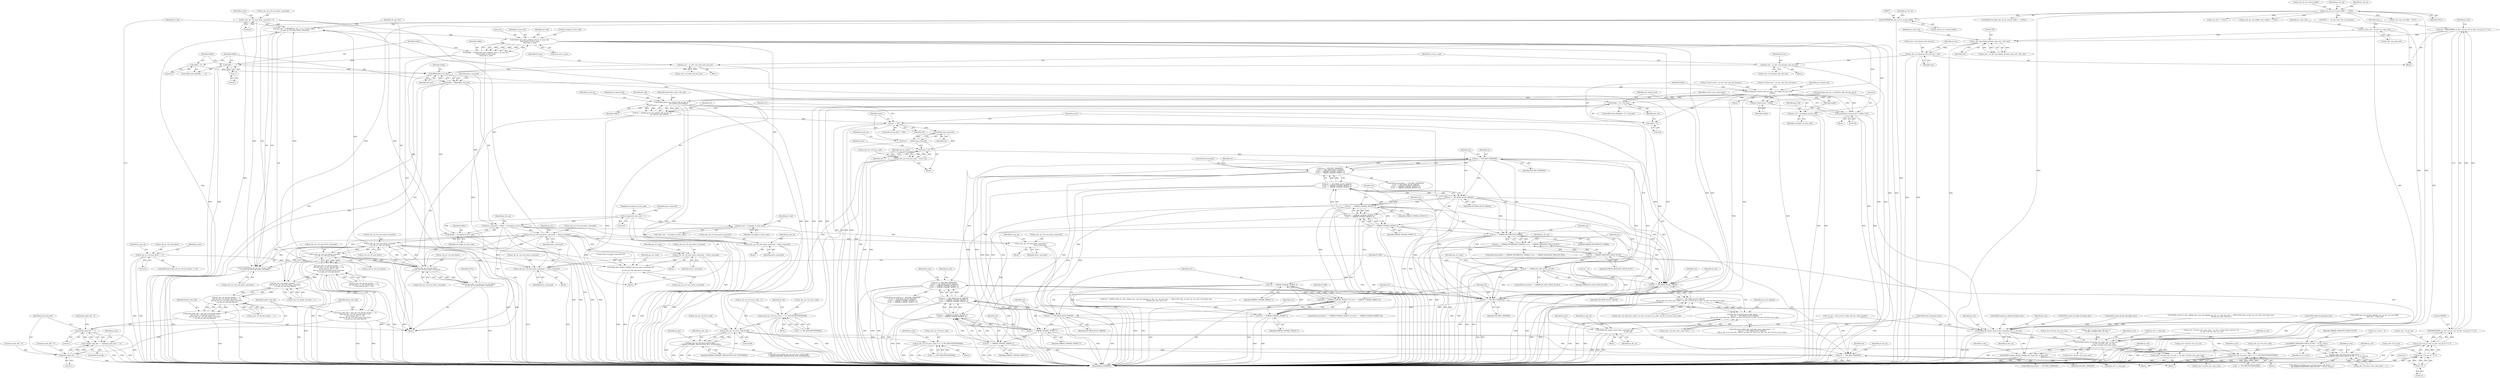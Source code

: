 digraph "0_Android_a78887bcffbc2995cf9ed72e0697acf560875e9e@integer" {
"1000973" [label="(Call,pu1_buf = (UWORD8*)ps_dec_ip->pv_stream_buffer\n + ps_dec_op->u4_num_bytes_consumed)"];
"1000976" [label="(Call,(UWORD8*)ps_dec_ip->pv_stream_buffer)"];
"1000260" [label="(Call,ps_dec_ip->pv_stream_buffer == NULL)"];
"1001416" [label="(Call,ps_dec_op->u4_num_bytes_consumed\n < ps_dec_ip->u4_num_Bytes)"];
"1001108" [label="(Call,ps_dec_op->u4_num_bytes_consumed += bytes_consumed)"];
"1001103" [label="(Call,bytes_consumed = buflen + u4_length_of_start_code)"];
"1001098" [label="(Call,buflen = MIN(buflen, buf_size))"];
"1001100" [label="(Call,MIN(buflen, buf_size))"];
"1001091" [label="(Call,buflen == -1)"];
"1001080" [label="(Call,buflen = ih264d_find_start_code(pu1_buf, 0, u4_max_ofst,\n &u4_length_of_start_code,\n &u4_next_is_aud))"];
"1001082" [label="(Call,ih264d_find_start_code(pu1_buf, 0, u4_max_ofst,\n &u4_length_of_start_code,\n &u4_next_is_aud))"];
"1000973" [label="(Call,pu1_buf = (UWORD8*)ps_dec_ip->pv_stream_buffer\n + ps_dec_op->u4_num_bytes_consumed)"];
"1000306" [label="(Call,ps_dec_op->u4_num_bytes_consumed = 0)"];
"1001441" [label="(Call,ps_dec_op->u4_num_bytes_consumed\n < ps_dec_ip->u4_num_Bytes)"];
"1000986" [label="(Call,ps_dec_ip->u4_num_Bytes\n - ps_dec_op->u4_num_bytes_consumed)"];
"1000281" [label="(Call,ps_dec_ip->u4_num_Bytes <= 0)"];
"1000984" [label="(Call,u4_max_ofst = ps_dec_ip->u4_num_Bytes\n - ps_dec_op->u4_num_bytes_consumed)"];
"1001093" [label="(Call,-1)"];
"1001095" [label="(Call,buflen = 0)"];
"1001060" [label="(Call,buf_size = ps_dec->u4_dynamic_bits_buf_size)"];
"1001045" [label="(Call,ps_dec->u4_dynamic_bits_buf_size = size)"];
"1001031" [label="(Call,ps_dec->pf_aligned_alloc(pv_mem_ctxt, 128, size))"];
"1001009" [label="(Call,*pv_mem_ctxt = ps_dec->pv_mem_ctxt)"];
"1001014" [label="(Call,size = MAX(256000, ps_dec->u2_pic_wd * ps_dec->u2_pic_ht * 3 / 2))"];
"1001016" [label="(Call,MAX(256000, ps_dec->u2_pic_wd * ps_dec->u2_pic_ht * 3 / 2))"];
"1001018" [label="(Call,ps_dec->u2_pic_wd * ps_dec->u2_pic_ht * 3 / 2)"];
"1001022" [label="(Call,ps_dec->u2_pic_ht * 3 / 2)"];
"1001026" [label="(Call,3 / 2)"];
"1001072" [label="(Call,buf_size = ps_dec->u4_static_bits_buf_size)"];
"1000171" [label="(Call,u4_length_of_start_code = 0)"];
"1000975" [label="(Call,(UWORD8*)ps_dec_ip->pv_stream_buffer\n + ps_dec_op->u4_num_bytes_consumed)"];
"1001410" [label="(Call,(ps_dec->i4_header_decoded != 3)\n && (ps_dec_op->u4_num_bytes_consumed\n < ps_dec_ip->u4_num_Bytes))"];
"1001404" [label="(Call,(ps_dec->i4_decode_header == 1)\n && (ps_dec->i4_header_decoded != 3)\n && (ps_dec_op->u4_num_bytes_consumed\n < ps_dec_ip->u4_num_Bytes))"];
"1001402" [label="(Call,header_data_left = ((ps_dec->i4_decode_header == 1)\n && (ps_dec->i4_header_decoded != 3)\n && (ps_dec_op->u4_num_bytes_consumed\n < ps_dec_ip->u4_num_Bytes)))"];
"1001449" [label="(Call,header_data_left == 1)"];
"1001448" [label="(Call,( header_data_left == 1)||(frame_data_left == 1))"];
"1001425" [label="(Call,((ps_dec->i4_decode_header == 0)\n && ((ps_dec->u1_pic_decode_done == 0)\n || (u4_next_is_aud == 1)))\n && (ps_dec_op->u4_num_bytes_consumed\n < ps_dec_ip->u4_num_Bytes))"];
"1001423" [label="(Call,frame_data_left = (((ps_dec->i4_decode_header == 0)\n && ((ps_dec->u1_pic_decode_done == 0)\n || (u4_next_is_aud == 1)))\n && (ps_dec_op->u4_num_bytes_consumed\n < ps_dec_ip->u4_num_Bytes)))"];
"1001452" [label="(Call,frame_data_left == 1)"];
"1001574" [label="(Call,ps_dec_op->u4_num_bytes_consumed -= bytes_consumed)"];
"1002122" [label="(Call,H264_DEC_DEBUG_PRINT(\"The num bytes consumed: %d\n\",\n                         ps_dec_op->u4_num_bytes_consumed))"];
"1001151" [label="(Call,ps_dec_op->u4_num_bytes_consumed -=\n                                        bytes_consumed)"];
"1001338" [label="(Call,ps_dec_op->u4_num_bytes_consumed -= bytes_consumed)"];
"1001361" [label="(Call,ps_dec_op->u4_num_bytes_consumed -= bytes_consumed)"];
"1001105" [label="(Call,buflen + u4_length_of_start_code)"];
"1001200" [label="(Call,memcpy(pu1_bitstrm_buf, pu1_buf + u4_length_of_start_code,\n                   buflen))"];
"1001207" [label="(Call,(buflen + 8) < buf_size)"];
"1001208" [label="(Call,buflen + 8)"];
"1001213" [label="(Call,memset(pu1_bitstrm_buf + buflen, 0, 8))"];
"1001214" [label="(Call,pu1_bitstrm_buf + buflen)"];
"1001286" [label="(Call,ih264d_parse_nal_unit(dec_hdl, ps_dec_op,\n                              pu1_bitstrm_buf, buflen))"];
"1001248" [label="(Call,ih264d_fill_output_struct_from_context(ps_dec,\n                                                           ps_dec_op))"];
"1001284" [label="(Call,ret = ih264d_parse_nal_unit(dec_hdl, ps_dec_op,\n                              pu1_bitstrm_buf, buflen))"];
"1001292" [label="(Call,ret != OK)"];
"1001299" [label="(Call,ih264d_map_error(ret))"];
"1001297" [label="(Call,error =  ih264d_map_error(ret))"];
"1001305" [label="(Call,error | ret)"];
"1001301" [label="(Call,ps_dec_op->u4_error_code = error | ret)"];
"1001234" [label="(Call,ps_dec_op->u4_error_code |= 1 << IVD_INSUFFICIENTDATA)"];
"1001695" [label="(Call,ps_dec_op->u4_error_code & 0xff)"];
"1001694" [label="(Call,(ps_dec_op->u4_error_code & 0xff)\n != ERROR_DYNAMIC_RESOLUTION_NOT_SUPPORTED)"];
"1001727" [label="(Call,ps_dec_op->u4_error_code |= (1 << IVD_INSUFFICIENTDATA))"];
"1001747" [label="(Call,ps_dec_op->u4_error_code |= (1 << IVD_INSUFFICIENTDATA))"];
"1001313" [label="(Call,ret == IVD_RES_CHANGED)"];
"1001312" [label="(Call,(ret == IVD_RES_CHANGED)\n || (ret == IVD_MEM_ALLOC_FAILED)\n || (ret == ERROR_UNAVAIL_PICBUF_T)\n || (ret == ERROR_UNAVAIL_MVBUF_T))"];
"1001542" [label="(Call,(ret == IVD_RES_CHANGED)\n || (ret == IVD_MEM_ALLOC_FAILED)\n || (ret == ERROR_UNAVAIL_PICBUF_T)\n || (ret == ERROR_UNAVAIL_MVBUF_T))"];
"1001317" [label="(Call,ret == IVD_MEM_ALLOC_FAILED)"];
"1001316" [label="(Call,(ret == IVD_MEM_ALLOC_FAILED)\n || (ret == ERROR_UNAVAIL_PICBUF_T)\n || (ret == ERROR_UNAVAIL_MVBUF_T))"];
"1001546" [label="(Call,(ret == IVD_MEM_ALLOC_FAILED)\n || (ret == ERROR_UNAVAIL_PICBUF_T)\n || (ret == ERROR_UNAVAIL_MVBUF_T))"];
"1001321" [label="(Call,ret == ERROR_UNAVAIL_PICBUF_T)"];
"1001320" [label="(Call,(ret == ERROR_UNAVAIL_PICBUF_T)\n || (ret == ERROR_UNAVAIL_MVBUF_T))"];
"1001550" [label="(Call,(ret == ERROR_UNAVAIL_PICBUF_T)\n || (ret == ERROR_UNAVAIL_MVBUF_T))"];
"1001324" [label="(Call,ret == ERROR_UNAVAIL_MVBUF_T)"];
"1001331" [label="(Call,ret == ERROR_INCOMPLETE_FRAME)"];
"1001330" [label="(Call,(ret == ERROR_INCOMPLETE_FRAME) || (ret == ERROR_DANGLING_FIELD_IN_PIC))"];
"1001334" [label="(Call,ret == ERROR_DANGLING_FIELD_IN_PIC)"];
"1001348" [label="(Call,ret == ERROR_IN_LAST_SLICE_OF_PIC)"];
"1001463" [label="(Call,ret != IVD_MEM_ALLOC_FAILED)"];
"1001462" [label="(Call,(ret != IVD_MEM_ALLOC_FAILED)\n && ps_dec->u2_total_mbs_coded < ps_dec->u2_frm_ht_in_mbs * ps_dec->u2_frm_wd_in_mbs)"];
"1001456" [label="(Call,(ps_dec->u4_slice_start_code_found == 1)\n && (ret != IVD_MEM_ALLOC_FAILED)\n && ps_dec->u2_total_mbs_coded < ps_dec->u2_frm_ht_in_mbs * ps_dec->u2_frm_wd_in_mbs)"];
"1001543" [label="(Call,ret == IVD_RES_CHANGED)"];
"1001547" [label="(Call,ret == IVD_MEM_ALLOC_FAILED)"];
"1001551" [label="(Call,ret == ERROR_UNAVAIL_PICBUF_T)"];
"1001554" [label="(Call,ret == ERROR_UNAVAIL_MVBUF_T)"];
"1001570" [label="(Call,ret == IVD_RES_CHANGED)"];
"1001800" [label="(Call,ERROR_DANGLING_FIELD_IN_PIC != i4_err_status)"];
"1001794" [label="(Call,(ps_dec->u4_slice_start_code_found == 1)\n && (ERROR_DANGLING_FIELD_IN_PIC != i4_err_status))"];
"1001535" [label="(Call,ret1 == ERROR_UNAVAIL_MVBUF_T)"];
"1001531" [label="(Call,(ret1 == ERROR_UNAVAIL_PICBUF_T) || (ret1 == ERROR_UNAVAIL_MVBUF_T))"];
"1001532" [label="(Call,ret1 == ERROR_UNAVAIL_PICBUF_T)"];
"1002009" [label="(Call,ih264d_fill_output_struct_from_context(ps_dec, ps_dec_op))"];
"1002040" [label="(Call,ih264d_format_convert(ps_dec, &(ps_dec->s_disp_op),\n                                  ps_dec->u4_fmt_conv_cur_row,\n                                  ps_dec->u4_fmt_conv_num_rows))"];
"1002052" [label="(Call,ps_dec->u4_fmt_conv_cur_row += ps_dec->u4_fmt_conv_num_rows)"];
"1002059" [label="(Call,ih264d_release_display_field(ps_dec, &(ps_dec->s_disp_op)))"];
"1001126" [label="(Call,pu1_buf + u4_length_of_start_code)"];
"1001202" [label="(Call,pu1_buf + u4_length_of_start_code)"];
"1001336" [label="(Identifier,ERROR_DANGLING_FIELD_IN_PIC)"];
"1001445" [label="(Call,ps_dec_ip->u4_num_Bytes)"];
"1002052" [label="(Call,ps_dec->u4_fmt_conv_cur_row += ps_dec->u4_fmt_conv_num_rows)"];
"1001288" [label="(Identifier,ps_dec_op)"];
"1001793" [label="(ControlStructure,if((ps_dec->u4_slice_start_code_found == 1)\n && (ERROR_DANGLING_FIELD_IN_PIC != i4_err_status)))"];
"1001294" [label="(Identifier,OK)"];
"1001329" [label="(ControlStructure,if((ret == ERROR_INCOMPLETE_FRAME) || (ret == ERROR_DANGLING_FIELD_IN_PIC)))"];
"1001454" [label="(Literal,1)"];
"1001544" [label="(Identifier,ret)"];
"1001559" [label="(Identifier,ps_dec)"];
"1002041" [label="(Identifier,ps_dec)"];
"1001360" [label="(Block,)"];
"1001333" [label="(Identifier,ERROR_INCOMPLETE_FRAME)"];
"1001483" [label="(Identifier,num_mb_skipped)"];
"1001094" [label="(Literal,1)"];
"1001026" [label="(Call,3 / 2)"];
"1001214" [label="(Call,pu1_bitstrm_buf + buflen)"];
"1001323" [label="(Identifier,ERROR_UNAVAIL_PICBUF_T)"];
"1001572" [label="(Identifier,IVD_RES_CHANGED)"];
"1001546" [label="(Call,(ret == IVD_MEM_ALLOC_FAILED)\n || (ret == ERROR_UNAVAIL_PICBUF_T)\n || (ret == ERROR_UNAVAIL_MVBUF_T))"];
"1000970" [label="(ControlStructure,do)"];
"1001093" [label="(Call,-1)"];
"1001570" [label="(Call,ret == IVD_RES_CHANGED)"];
"1000196" [label="(Call,header_data_left = 0)"];
"1001512" [label="(Call,ret1 = ih264d_mark_err_slice_skip(ps_dec, num_mb_skipped, ps_dec->u1_nal_unit_type == IDR_SLICE_NAL, ps_dec->ps_cur_slice->u2_frame_num,\n &temp_poc, prev_slice_err))"];
"1001845" [label="(Call,ih264d_deblock_display(ps_dec))"];
"1001084" [label="(Literal,0)"];
"1000261" [label="(Call,ps_dec_ip->pv_stream_buffer)"];
"1001055" [label="(Call,pu1_bitstrm_buf = ps_dec->pu1_bits_buf_dynamic)"];
"1001155" [label="(Identifier,bytes_consumed)"];
"1001199" [label="(Block,)"];
"1001569" [label="(ControlStructure,if(ret == IVD_RES_CHANGED))"];
"1001291" [label="(ControlStructure,if(ret != OK))"];
"1001097" [label="(Literal,0)"];
"1001010" [label="(Identifier,pv_mem_ctxt)"];
"1001017" [label="(Literal,256000)"];
"1001205" [label="(Identifier,buflen)"];
"1001151" [label="(Call,ps_dec_op->u4_num_bytes_consumed -=\n                                        bytes_consumed)"];
"1001801" [label="(Identifier,ERROR_DANGLING_FIELD_IN_PIC)"];
"1001235" [label="(Call,ps_dec_op->u4_error_code)"];
"1001080" [label="(Call,buflen = ih264d_find_start_code(pu1_buf, 0, u4_max_ofst,\n &u4_length_of_start_code,\n &u4_next_is_aud))"];
"1001023" [label="(Call,ps_dec->u2_pic_ht)"];
"1001320" [label="(Call,(ret == ERROR_UNAVAIL_PICBUF_T)\n || (ret == ERROR_UNAVAIL_MVBUF_T))"];
"1001067" [label="(Call,pu1_bitstrm_buf = ps_dec->pu1_bits_buf_static)"];
"1001800" [label="(Call,ERROR_DANGLING_FIELD_IN_PIC != i4_err_status)"];
"1001573" [label="(Block,)"];
"1001464" [label="(Identifier,ret)"];
"1002049" [label="(Call,ps_dec->u4_fmt_conv_num_rows)"];
"1001218" [label="(Literal,8)"];
"1001082" [label="(Call,ih264d_find_start_code(pu1_buf, 0, u4_max_ofst,\n &u4_length_of_start_code,\n &u4_next_is_aud))"];
"1000227" [label="(Call,memset(ps_dec_op, 0, sizeof(ivd_video_decode_op_t)))"];
"1001547" [label="(Call,ret == IVD_MEM_ALLOC_FAILED)"];
"1001534" [label="(Identifier,ERROR_UNAVAIL_PICBUF_T)"];
"1001466" [label="(Call,ps_dec->u2_total_mbs_coded < ps_dec->u2_frm_ht_in_mbs * ps_dec->u2_frm_wd_in_mbs)"];
"1001555" [label="(Identifier,ret)"];
"1001802" [label="(Identifier,i4_err_status)"];
"1000990" [label="(Call,ps_dec_op->u4_num_bytes_consumed)"];
"1000303" [label="(Identifier,ps_dec)"];
"1001316" [label="(Call,(ret == IVD_MEM_ALLOC_FAILED)\n || (ret == ERROR_UNAVAIL_PICBUF_T)\n || (ret == ERROR_UNAVAIL_MVBUF_T))"];
"1001049" [label="(Identifier,size)"];
"1001463" [label="(Call,ret != IVD_MEM_ALLOC_FAILED)"];
"1001361" [label="(Call,ps_dec_op->u4_num_bytes_consumed -= bytes_consumed)"];
"1000971" [label="(Block,)"];
"1001032" [label="(Identifier,pv_mem_ctxt)"];
"1000313" [label="(Identifier,ps_dec)"];
"1001981" [label="(Call,ih264d_get_next_display_field(ps_dec, ps_dec->ps_out_buffer,\n &(ps_dec->s_disp_op)))"];
"1001449" [label="(Call,header_data_left == 1)"];
"1001532" [label="(Call,ret1 == ERROR_UNAVAIL_PICBUF_T)"];
"1001100" [label="(Call,MIN(buflen, buf_size))"];
"1001207" [label="(Call,(buflen + 8) < buf_size)"];
"1002009" [label="(Call,ih264d_fill_output_struct_from_context(ps_dec, ps_dec_op))"];
"1001295" [label="(Block,)"];
"1001795" [label="(Call,ps_dec->u4_slice_start_code_found == 1)"];
"1002059" [label="(Call,ih264d_release_display_field(ps_dec, &(ps_dec->s_disp_op)))"];
"1001404" [label="(Call,(ps_dec->i4_decode_header == 1)\n && (ps_dec->i4_header_decoded != 3)\n && (ps_dec_op->u4_num_bytes_consumed\n < ps_dec_ip->u4_num_Bytes))"];
"1002010" [label="(Identifier,ps_dec)"];
"1000289" [label="(Identifier,ps_dec_op)"];
"1001969" [label="(Block,)"];
"1001293" [label="(Identifier,ret)"];
"1001337" [label="(Block,)"];
"1001060" [label="(Call,buf_size = ps_dec->u4_dynamic_bits_buf_size)"];
"1001238" [label="(Call,1 << IVD_INSUFFICIENTDATA)"];
"1001216" [label="(Identifier,buflen)"];
"1001704" [label="(Identifier,ps_dec_op)"];
"1001028" [label="(Literal,2)"];
"1001126" [label="(Call,pu1_buf + u4_length_of_start_code)"];
"1002046" [label="(Call,ps_dec->u4_fmt_conv_cur_row)"];
"1000268" [label="(Identifier,ps_dec_op)"];
"1001450" [label="(Identifier,header_data_left)"];
"1001335" [label="(Identifier,ret)"];
"1001005" [label="(Block,)"];
"1001321" [label="(Call,ret == ERROR_UNAVAIL_PICBUF_T)"];
"1001103" [label="(Call,bytes_consumed = buflen + u4_length_of_start_code)"];
"1001099" [label="(Identifier,buflen)"];
"1000985" [label="(Identifier,u4_max_ofst)"];
"1000623" [label="(Call,ps_pic_buf == NULL)"];
"1001453" [label="(Identifier,frame_data_left)"];
"1001301" [label="(Call,ps_dec_op->u4_error_code = error | ret)"];
"1001339" [label="(Call,ps_dec_op->u4_num_bytes_consumed)"];
"1001536" [label="(Identifier,ret1)"];
"1001054" [label="(Block,)"];
"1001090" [label="(ControlStructure,if(buflen == -1))"];
"1001289" [label="(Identifier,pu1_bitstrm_buf)"];
"1002031" [label="(Call,ps_dec->s_disp_frame_info.u4_y_ht\n - ps_dec->u4_fmt_conv_cur_row)"];
"1001368" [label="(Identifier,ps_dec_op)"];
"1001302" [label="(Call,ps_dec_op->u4_error_code)"];
"1001208" [label="(Call,buflen + 8)"];
"1000151" [label="(Block,)"];
"1001106" [label="(Identifier,buflen)"];
"1001127" [label="(Identifier,pu1_buf)"];
"1001746" [label="(Block,)"];
"1001545" [label="(Identifier,IVD_RES_CHANGED)"];
"1000987" [label="(Call,ps_dec_ip->u4_num_Bytes)"];
"1001457" [label="(Call,ps_dec->u4_slice_start_code_found == 1)"];
"1001101" [label="(Identifier,buflen)"];
"1001014" [label="(Call,size = MAX(256000, ps_dec->u2_pic_wd * ps_dec->u2_pic_ht * 3 / 2))"];
"1001303" [label="(Identifier,ps_dec_op)"];
"1001248" [label="(Call,ih264d_fill_output_struct_from_context(ps_dec,\n                                                           ps_dec_op))"];
"1001696" [label="(Call,ps_dec_op->u4_error_code)"];
"1000978" [label="(Call,ps_dec_ip->pv_stream_buffer)"];
"1001287" [label="(Identifier,dec_hdl)"];
"1001441" [label="(Call,ps_dec_op->u4_num_bytes_consumed\n < ps_dec_ip->u4_num_Bytes)"];
"1001807" [label="(Identifier,ps_dec)"];
"1001967" [label="(Call,ih264d_signal_bs_deblk_thread(ps_dec))"];
"1000172" [label="(Identifier,u4_length_of_start_code)"];
"1001451" [label="(Literal,1)"];
"1001095" [label="(Call,buflen = 0)"];
"1001342" [label="(Identifier,bytes_consumed)"];
"1001128" [label="(Identifier,u4_length_of_start_code)"];
"1000406" [label="(Call,ps_dec->ps_out_buffer->pu1_bufs[i] == NULL)"];
"1002054" [label="(Identifier,ps_dec)"];
"1000307" [label="(Call,ps_dec_op->u4_num_bytes_consumed)"];
"1001088" [label="(Call,&u4_next_is_aud)"];
"1000282" [label="(Call,ps_dec_ip->u4_num_Bytes)"];
"1000285" [label="(Literal,0)"];
"1002122" [label="(Call,H264_DEC_DEBUG_PRINT(\"The num bytes consumed: %d\n\",\n                         ps_dec_op->u4_num_bytes_consumed))"];
"1001108" [label="(Call,ps_dec_op->u4_num_bytes_consumed += bytes_consumed)"];
"1001531" [label="(Call,(ret1 == ERROR_UNAVAIL_PICBUF_T) || (ret1 == ERROR_UNAVAIL_MVBUF_T))"];
"1002056" [label="(Call,ps_dec->u4_fmt_conv_num_rows)"];
"1001074" [label="(Call,ps_dec->u4_static_bits_buf_size)"];
"1001066" [label="(Block,)"];
"1001542" [label="(Call,(ret == IVD_RES_CHANGED)\n || (ret == IVD_MEM_ALLOC_FAILED)\n || (ret == ERROR_UNAVAIL_PICBUF_T)\n || (ret == ERROR_UNAVAIL_MVBUF_T))"];
"1000173" [label="(Literal,0)"];
"1001022" [label="(Call,ps_dec->u2_pic_ht * 3 / 2)"];
"1001695" [label="(Call,ps_dec_op->u4_error_code & 0xff)"];
"1001018" [label="(Call,ps_dec->u2_pic_wd * ps_dec->u2_pic_ht * 3 / 2)"];
"1002053" [label="(Call,ps_dec->u4_fmt_conv_cur_row)"];
"1001125" [label="(Call,*(pu1_buf + u4_length_of_start_code))"];
"1001275" [label="(Call,frame_data_left = 0)"];
"1001110" [label="(Identifier,ps_dec_op)"];
"1001578" [label="(Identifier,bytes_consumed)"];
"1001551" [label="(Call,ret == ERROR_UNAVAIL_PICBUF_T)"];
"1000996" [label="(Identifier,NULL)"];
"1001284" [label="(Call,ret = ih264d_parse_nal_unit(dec_hdl, ps_dec_op,\n                              pu1_bitstrm_buf, buflen))"];
"1001452" [label="(Call,frame_data_left == 1)"];
"1001571" [label="(Identifier,ret)"];
"1001286" [label="(Call,ih264d_parse_nal_unit(dec_hdl, ps_dec_op,\n                              pu1_bitstrm_buf, buflen))"];
"1001344" [label="(Identifier,api_ret_value)"];
"1001402" [label="(Call,header_data_left = ((ps_dec->i4_decode_header == 1)\n && (ps_dec->i4_header_decoded != 3)\n && (ps_dec_op->u4_num_bytes_consumed\n < ps_dec_ip->u4_num_Bytes)))"];
"1002124" [label="(Call,ps_dec_op->u4_num_bytes_consumed)"];
"1002069" [label="(Identifier,ps_dec)"];
"1001325" [label="(Identifier,ret)"];
"1001034" [label="(Identifier,size)"];
"1001728" [label="(Call,ps_dec_op->u4_error_code)"];
"1001456" [label="(Call,(ps_dec->u4_slice_start_code_found == 1)\n && (ret != IVD_MEM_ALLOC_FAILED)\n && ps_dec->u2_total_mbs_coded < ps_dec->u2_frm_ht_in_mbs * ps_dec->u2_frm_wd_in_mbs)"];
"1001748" [label="(Call,ps_dec_op->u4_error_code)"];
"1001220" [label="(Identifier,u4_first_start_code_found)"];
"1001249" [label="(Identifier,ps_dec)"];
"1001575" [label="(Call,ps_dec_op->u4_num_bytes_consumed)"];
"1001098" [label="(Call,buflen = MIN(buflen, buf_size))"];
"1001150" [label="(Block,)"];
"1001072" [label="(Call,buf_size = ps_dec->u4_static_bits_buf_size)"];
"1001576" [label="(Identifier,ps_dec_op)"];
"1000306" [label="(Call,ps_dec_op->u4_num_bytes_consumed = 0)"];
"1001331" [label="(Call,ret == ERROR_INCOMPLETE_FRAME)"];
"1001747" [label="(Call,ps_dec_op->u4_error_code |= (1 << IVD_INSUFFICIENTDATA))"];
"1001417" [label="(Call,ps_dec_op->u4_num_bytes_consumed)"];
"1000161" [label="(Call,i4_err_status = 0)"];
"1001549" [label="(Identifier,IVD_MEM_ALLOC_FAILED)"];
"1001751" [label="(Call,1 << IVD_INSUFFICIENTDATA)"];
"1001322" [label="(Identifier,ret)"];
"1001213" [label="(Call,memset(pu1_bitstrm_buf + buflen, 0, 8))"];
"1001694" [label="(Call,(ps_dec_op->u4_error_code & 0xff)\n != ERROR_DYNAMIC_RESOLUTION_NOT_SUPPORTED)"];
"1001158" [label="(Identifier,ps_dec_op)"];
"1001085" [label="(Identifier,u4_max_ofst)"];
"1001027" [label="(Literal,3)"];
"1001313" [label="(Call,ret == IVD_RES_CHANGED)"];
"1001211" [label="(Identifier,buf_size)"];
"1001731" [label="(Call,1 << IVD_INSUFFICIENTDATA)"];
"1001204" [label="(Identifier,u4_length_of_start_code)"];
"1000982" [label="(Identifier,ps_dec_op)"];
"1001420" [label="(Call,ps_dec_ip->u4_num_Bytes)"];
"1001109" [label="(Call,ps_dec_op->u4_num_bytes_consumed)"];
"1002015" [label="(Identifier,ps_dec)"];
"1001756" [label="(Identifier,ps_dec)"];
"1001459" [label="(Identifier,ps_dec)"];
"1001548" [label="(Identifier,ret)"];
"1001537" [label="(Identifier,ERROR_UNAVAIL_MVBUF_T)"];
"1001081" [label="(Identifier,buflen)"];
"1001328" [label="(ControlStructure,break;)"];
"1001324" [label="(Call,ret == ERROR_UNAVAIL_MVBUF_T)"];
"1001298" [label="(Identifier,error)"];
"1001541" [label="(ControlStructure,if((ret == IVD_RES_CHANGED)\n || (ret == IVD_MEM_ALLOC_FAILED)\n || (ret == ERROR_UNAVAIL_PICBUF_T)\n || (ret == ERROR_UNAVAIL_MVBUF_T)))"];
"1001297" [label="(Call,error =  ih264d_map_error(ret))"];
"1001738" [label="(Identifier,ps_dec)"];
"1001029" [label="(Call,pv_buf = ps_dec->pf_aligned_alloc(pv_mem_ctxt, 128, size))"];
"1000280" [label="(ControlStructure,if(ps_dec_ip->u4_num_Bytes <= 0))"];
"1001726" [label="(Block,)"];
"1001317" [label="(Call,ret == IVD_MEM_ALLOC_FAILED)"];
"1001362" [label="(Call,ps_dec_op->u4_num_bytes_consumed)"];
"1001073" [label="(Identifier,buf_size)"];
"1001091" [label="(Call,buflen == -1)"];
"1001462" [label="(Call,(ret != IVD_MEM_ALLOC_FAILED)\n && ps_dec->u2_total_mbs_coded < ps_dec->u2_frm_ht_in_mbs * ps_dec->u2_frm_wd_in_mbs)"];
"1001015" [label="(Identifier,size)"];
"1001201" [label="(Identifier,pu1_bitstrm_buf)"];
"1001292" [label="(Call,ret != OK)"];
"1001326" [label="(Identifier,ERROR_UNAVAIL_MVBUF_T)"];
"1001083" [label="(Identifier,pu1_buf)"];
"1000148" [label="(MethodParameterIn,iv_obj_t *dec_hdl)"];
"1001690" [label="(Call,ih264d_signal_bs_deblk_thread(ps_dec))"];
"1001031" [label="(Call,ps_dec->pf_aligned_alloc(pv_mem_ctxt, 128, size))"];
"1001405" [label="(Call,ps_dec->i4_decode_header == 1)"];
"1001424" [label="(Identifier,frame_data_left)"];
"1001307" [label="(Identifier,ret)"];
"1001152" [label="(Call,ps_dec_op->u4_num_bytes_consumed)"];
"1000973" [label="(Call,pu1_buf = (UWORD8*)ps_dec_ip->pv_stream_buffer\n + ps_dec_op->u4_num_bytes_consumed)"];
"1001210" [label="(Literal,8)"];
"1000476" [label="(Call,ps_dec_op->u4_error_code = 0)"];
"1001426" [label="(Call,(ps_dec->i4_decode_header == 0)\n && ((ps_dec->u1_pic_decode_done == 0)\n || (u4_next_is_aud == 1)))"];
"1001119" [label="(Identifier,ps_dec)"];
"1001102" [label="(Identifier,buf_size)"];
"1002123" [label="(Literal,\"The num bytes consumed: %d\n\")"];
"1001543" [label="(Call,ret == IVD_RES_CHANGED)"];
"1001533" [label="(Identifier,ret1)"];
"1001104" [label="(Identifier,bytes_consumed)"];
"1002026" [label="(Block,)"];
"1002129" [label="(MethodReturn,WORD32)"];
"1001305" [label="(Call,error | ret)"];
"1001096" [label="(Identifier,buflen)"];
"1001086" [label="(Call,&u4_length_of_start_code)"];
"1001019" [label="(Call,ps_dec->u2_pic_wd)"];
"1000176" [label="(Identifier,bytes_consumed)"];
"1001250" [label="(Identifier,ps_dec_op)"];
"1001309" [label="(Identifier,api_ret_value)"];
"1002128" [label="(Identifier,api_ret_value)"];
"1002040" [label="(Call,ih264d_format_convert(ps_dec, &(ps_dec->s_disp_op),\n                                  ps_dec->u4_fmt_conv_cur_row,\n                                  ps_dec->u4_fmt_conv_num_rows))"];
"1000974" [label="(Identifier,pu1_buf)"];
"1000153" [label="(Call,* ps_dec = (dec_struct_t *)(dec_hdl->pv_codec_handle))"];
"1001319" [label="(Identifier,IVD_MEM_ALLOC_FAILED)"];
"1000975" [label="(Call,(UWORD8*)ps_dec_ip->pv_stream_buffer\n + ps_dec_op->u4_num_bytes_consumed)"];
"1001306" [label="(Identifier,error)"];
"1001244" [label="(Identifier,ps_dec)"];
"1001550" [label="(Call,(ret == ERROR_UNAVAIL_PICBUF_T)\n || (ret == ERROR_UNAVAIL_MVBUF_T))"];
"1001416" [label="(Call,ps_dec_op->u4_num_bytes_consumed\n < ps_dec_ip->u4_num_Bytes)"];
"1001315" [label="(Identifier,IVD_RES_CHANGED)"];
"1001699" [label="(Literal,0xff)"];
"1001556" [label="(Identifier,ERROR_UNAVAIL_MVBUF_T)"];
"1001203" [label="(Identifier,pu1_buf)"];
"1001554" [label="(Call,ret == ERROR_UNAVAIL_MVBUF_T)"];
"1001228" [label="(Block,)"];
"1001299" [label="(Call,ih264d_map_error(ret))"];
"1001052" [label="(Identifier,ps_dec)"];
"1002060" [label="(Identifier,ps_dec)"];
"1001723" [label="(Identifier,ps_dec)"];
"1001348" [label="(Call,ret == ERROR_IN_LAST_SLICE_OF_PIC)"];
"1000984" [label="(Call,u4_max_ofst = ps_dec_ip->u4_num_Bytes\n - ps_dec_op->u4_num_bytes_consumed)"];
"1001200" [label="(Call,memcpy(pu1_bitstrm_buf, pu1_buf + u4_length_of_start_code,\n                   buflen))"];
"1001425" [label="(Call,((ps_dec->i4_decode_header == 0)\n && ((ps_dec->u1_pic_decode_done == 0)\n || (u4_next_is_aud == 1)))\n && (ps_dec_op->u4_num_bytes_consumed\n < ps_dec_ip->u4_num_Bytes))"];
"1000981" [label="(Call,ps_dec_op->u4_num_bytes_consumed)"];
"1001045" [label="(Call,ps_dec->u4_dynamic_bits_buf_size = size)"];
"1001234" [label="(Call,ps_dec_op->u4_error_code |= 1 << IVD_INSUFFICIENTDATA)"];
"1001334" [label="(Call,ret == ERROR_DANGLING_FIELD_IN_PIC)"];
"1001553" [label="(Identifier,ERROR_UNAVAIL_PICBUF_T)"];
"1001332" [label="(Identifier,ret)"];
"1001535" [label="(Call,ret1 == ERROR_UNAVAIL_MVBUF_T)"];
"1000281" [label="(Call,ps_dec_ip->u4_num_Bytes <= 0)"];
"1001030" [label="(Identifier,pv_buf)"];
"1001247" [label="(Block,)"];
"1001349" [label="(Identifier,ret)"];
"1001300" [label="(Identifier,ret)"];
"1001442" [label="(Call,ps_dec_op->u4_num_bytes_consumed)"];
"1001465" [label="(Identifier,IVD_MEM_ALLOC_FAILED)"];
"1001794" [label="(Call,(ps_dec->u4_slice_start_code_found == 1)\n && (ERROR_DANGLING_FIELD_IN_PIC != i4_err_status))"];
"1001290" [label="(Identifier,buflen)"];
"1001311" [label="(ControlStructure,if((ret == IVD_RES_CHANGED)\n || (ret == IVD_MEM_ALLOC_FAILED)\n || (ret == ERROR_UNAVAIL_PICBUF_T)\n || (ret == ERROR_UNAVAIL_MVBUF_T)))"];
"1001411" [label="(Call,ps_dec->i4_header_decoded != 3)"];
"1001206" [label="(ControlStructure,if((buflen + 8) < buf_size))"];
"1001078" [label="(Identifier,u4_next_is_aud)"];
"1001285" [label="(Identifier,ret)"];
"1001693" [label="(ControlStructure,if((ps_dec_op->u4_error_code & 0xff)\n != ERROR_DYNAMIC_RESOLUTION_NOT_SUPPORTED))"];
"1001105" [label="(Call,buflen + u4_length_of_start_code)"];
"1002042" [label="(Call,&(ps_dec->s_disp_op))"];
"1001423" [label="(Call,frame_data_left = (((ps_dec->i4_decode_header == 0)\n && ((ps_dec->u1_pic_decode_done == 0)\n || (u4_next_is_aud == 1)))\n && (ps_dec_op->u4_num_bytes_consumed\n < ps_dec_ip->u4_num_Bytes)))"];
"1001700" [label="(Identifier,ERROR_DYNAMIC_RESOLUTION_NOT_SUPPORTED)"];
"1001365" [label="(Identifier,bytes_consumed)"];
"1001727" [label="(Call,ps_dec_op->u4_error_code |= (1 << IVD_INSUFFICIENTDATA))"];
"1001583" [label="(Identifier,ps_dec)"];
"1000976" [label="(Call,(UWORD8*)ps_dec_ip->pv_stream_buffer)"];
"1001061" [label="(Identifier,buf_size)"];
"1001215" [label="(Identifier,pu1_bitstrm_buf)"];
"1001448" [label="(Call,( header_data_left == 1)||(frame_data_left == 1))"];
"1001062" [label="(Call,ps_dec->u4_dynamic_bits_buf_size)"];
"1001347" [label="(ControlStructure,if(ret == ERROR_IN_LAST_SLICE_OF_PIC))"];
"1001217" [label="(Literal,0)"];
"1000283" [label="(Identifier,ps_dec_ip)"];
"1001253" [label="(Identifier,ps_dec_op)"];
"1001963" [label="(Identifier,ps_dec)"];
"1002011" [label="(Identifier,ps_dec_op)"];
"1001209" [label="(Identifier,buflen)"];
"1000995" [label="(Call,NULL == ps_dec->pu1_bits_buf_dynamic)"];
"1001112" [label="(Identifier,bytes_consumed)"];
"1001681" [label="(Call,ih264d_signal_decode_thread(ps_dec))"];
"1001358" [label="(Identifier,ps_dec)"];
"1001009" [label="(Call,*pv_mem_ctxt = ps_dec->pv_mem_ctxt)"];
"1001540" [label="(Identifier,IV_FAIL)"];
"1001340" [label="(Identifier,ps_dec_op)"];
"1001580" [label="(Identifier,IV_FAIL)"];
"1000260" [label="(Call,ps_dec_ip->pv_stream_buffer == NULL)"];
"1000986" [label="(Call,ps_dec_ip->u4_num_Bytes\n - ps_dec_op->u4_num_bytes_consumed)"];
"1001092" [label="(Identifier,buflen)"];
"1001314" [label="(Identifier,ret)"];
"1001403" [label="(Identifier,header_data_left)"];
"1001574" [label="(Call,ps_dec_op->u4_num_bytes_consumed -= bytes_consumed)"];
"1001107" [label="(Identifier,u4_length_of_start_code)"];
"1001552" [label="(Identifier,ret)"];
"1001202" [label="(Call,pu1_buf + u4_length_of_start_code)"];
"1001312" [label="(Call,(ret == IVD_RES_CHANGED)\n || (ret == IVD_MEM_ALLOC_FAILED)\n || (ret == ERROR_UNAVAIL_PICBUF_T)\n || (ret == ERROR_UNAVAIL_MVBUF_T))"];
"1001514" [label="(Call,ih264d_mark_err_slice_skip(ps_dec, num_mb_skipped, ps_dec->u1_nal_unit_type == IDR_SLICE_NAL, ps_dec->ps_cur_slice->u2_frame_num,\n &temp_poc, prev_slice_err))"];
"1002027" [label="(Call,ps_dec->u4_fmt_conv_num_rows = ps_dec->s_disp_frame_info.u4_y_ht\n - ps_dec->u4_fmt_conv_cur_row)"];
"1001033" [label="(Literal,128)"];
"1000896" [label="(Call,ih264d_init_decoder(ps_dec))"];
"1001212" [label="(Block,)"];
"1001353" [label="(Identifier,api_ret_value)"];
"1001318" [label="(Identifier,ret)"];
"1001330" [label="(Call,(ret == ERROR_INCOMPLETE_FRAME) || (ret == ERROR_DANGLING_FIELD_IN_PIC))"];
"1002061" [label="(Call,&(ps_dec->s_disp_op))"];
"1001410" [label="(Call,(ps_dec->i4_header_decoded != 3)\n && (ps_dec_op->u4_num_bytes_consumed\n < ps_dec_ip->u4_num_Bytes))"];
"1001455" [label="(ControlStructure,if((ps_dec->u4_slice_start_code_found == 1)\n && (ret != IVD_MEM_ALLOC_FAILED)\n && ps_dec->u2_total_mbs_coded < ps_dec->u2_frm_ht_in_mbs * ps_dec->u2_frm_wd_in_mbs))"];
"1000311" [label="(Call,ps_dec->ps_out_buffer = NULL)"];
"1000171" [label="(Call,u4_length_of_start_code = 0)"];
"1001046" [label="(Call,ps_dec->u4_dynamic_bits_buf_size)"];
"1000310" [label="(Literal,0)"];
"1000200" [label="(Call,frame_data_left = 0)"];
"1001350" [label="(Identifier,ERROR_IN_LAST_SLICE_OF_PIC)"];
"1001016" [label="(Call,MAX(256000, ps_dec->u2_pic_wd * ps_dec->u2_pic_ht * 3 / 2))"];
"1001338" [label="(Call,ps_dec_op->u4_num_bytes_consumed -= bytes_consumed)"];
"1000264" [label="(Identifier,NULL)"];
"1001468" [label="(Identifier,ps_dec)"];
"1001530" [label="(ControlStructure,if((ret1 == ERROR_UNAVAIL_PICBUF_T) || (ret1 == ERROR_UNAVAIL_MVBUF_T)))"];
"1000259" [label="(ControlStructure,if(ps_dec_ip->pv_stream_buffer == NULL))"];
"1001011" [label="(Call,ps_dec->pv_mem_ctxt)"];
"1000188" [label="(Call,ret = 0)"];
"1000973" -> "1000971"  [label="AST: "];
"1000973" -> "1000975"  [label="CFG: "];
"1000974" -> "1000973"  [label="AST: "];
"1000975" -> "1000973"  [label="AST: "];
"1000985" -> "1000973"  [label="CFG: "];
"1000973" -> "1002129"  [label="DDG: "];
"1000976" -> "1000973"  [label="DDG: "];
"1001416" -> "1000973"  [label="DDG: "];
"1001108" -> "1000973"  [label="DDG: "];
"1000306" -> "1000973"  [label="DDG: "];
"1001441" -> "1000973"  [label="DDG: "];
"1000973" -> "1001082"  [label="DDG: "];
"1000976" -> "1000975"  [label="AST: "];
"1000976" -> "1000978"  [label="CFG: "];
"1000977" -> "1000976"  [label="AST: "];
"1000978" -> "1000976"  [label="AST: "];
"1000982" -> "1000976"  [label="CFG: "];
"1000976" -> "1002129"  [label="DDG: "];
"1000976" -> "1000975"  [label="DDG: "];
"1000260" -> "1000976"  [label="DDG: "];
"1000260" -> "1000259"  [label="AST: "];
"1000260" -> "1000264"  [label="CFG: "];
"1000261" -> "1000260"  [label="AST: "];
"1000264" -> "1000260"  [label="AST: "];
"1000268" -> "1000260"  [label="CFG: "];
"1000283" -> "1000260"  [label="CFG: "];
"1000260" -> "1002129"  [label="DDG: "];
"1000260" -> "1002129"  [label="DDG: "];
"1000260" -> "1002129"  [label="DDG: "];
"1000260" -> "1000311"  [label="DDG: "];
"1000260" -> "1000406"  [label="DDG: "];
"1000260" -> "1000623"  [label="DDG: "];
"1000260" -> "1000995"  [label="DDG: "];
"1001416" -> "1001410"  [label="AST: "];
"1001416" -> "1001420"  [label="CFG: "];
"1001417" -> "1001416"  [label="AST: "];
"1001420" -> "1001416"  [label="AST: "];
"1001410" -> "1001416"  [label="CFG: "];
"1001416" -> "1002129"  [label="DDG: "];
"1001416" -> "1002129"  [label="DDG: "];
"1001416" -> "1000975"  [label="DDG: "];
"1001416" -> "1000986"  [label="DDG: "];
"1001416" -> "1000986"  [label="DDG: "];
"1001416" -> "1001410"  [label="DDG: "];
"1001416" -> "1001410"  [label="DDG: "];
"1001108" -> "1001416"  [label="DDG: "];
"1000986" -> "1001416"  [label="DDG: "];
"1001416" -> "1001441"  [label="DDG: "];
"1001416" -> "1001441"  [label="DDG: "];
"1001416" -> "1001574"  [label="DDG: "];
"1001416" -> "1002122"  [label="DDG: "];
"1001108" -> "1000971"  [label="AST: "];
"1001108" -> "1001112"  [label="CFG: "];
"1001109" -> "1001108"  [label="AST: "];
"1001112" -> "1001108"  [label="AST: "];
"1001119" -> "1001108"  [label="CFG: "];
"1001108" -> "1002129"  [label="DDG: "];
"1001108" -> "1002129"  [label="DDG: "];
"1001108" -> "1000975"  [label="DDG: "];
"1001108" -> "1000986"  [label="DDG: "];
"1001103" -> "1001108"  [label="DDG: "];
"1000986" -> "1001108"  [label="DDG: "];
"1001108" -> "1001151"  [label="DDG: "];
"1001108" -> "1001338"  [label="DDG: "];
"1001108" -> "1001361"  [label="DDG: "];
"1001108" -> "1001441"  [label="DDG: "];
"1001108" -> "1001574"  [label="DDG: "];
"1001108" -> "1002122"  [label="DDG: "];
"1001103" -> "1000971"  [label="AST: "];
"1001103" -> "1001105"  [label="CFG: "];
"1001104" -> "1001103"  [label="AST: "];
"1001105" -> "1001103"  [label="AST: "];
"1001110" -> "1001103"  [label="CFG: "];
"1001103" -> "1002129"  [label="DDG: "];
"1001098" -> "1001103"  [label="DDG: "];
"1000171" -> "1001103"  [label="DDG: "];
"1001103" -> "1001151"  [label="DDG: "];
"1001103" -> "1001338"  [label="DDG: "];
"1001103" -> "1001361"  [label="DDG: "];
"1001103" -> "1001574"  [label="DDG: "];
"1001098" -> "1000971"  [label="AST: "];
"1001098" -> "1001100"  [label="CFG: "];
"1001099" -> "1001098"  [label="AST: "];
"1001100" -> "1001098"  [label="AST: "];
"1001104" -> "1001098"  [label="CFG: "];
"1001098" -> "1002129"  [label="DDG: "];
"1001100" -> "1001098"  [label="DDG: "];
"1001100" -> "1001098"  [label="DDG: "];
"1001098" -> "1001105"  [label="DDG: "];
"1001098" -> "1001200"  [label="DDG: "];
"1001100" -> "1001102"  [label="CFG: "];
"1001101" -> "1001100"  [label="AST: "];
"1001102" -> "1001100"  [label="AST: "];
"1001100" -> "1002129"  [label="DDG: "];
"1001091" -> "1001100"  [label="DDG: "];
"1001095" -> "1001100"  [label="DDG: "];
"1001060" -> "1001100"  [label="DDG: "];
"1001072" -> "1001100"  [label="DDG: "];
"1001100" -> "1001207"  [label="DDG: "];
"1001091" -> "1001090"  [label="AST: "];
"1001091" -> "1001093"  [label="CFG: "];
"1001092" -> "1001091"  [label="AST: "];
"1001093" -> "1001091"  [label="AST: "];
"1001096" -> "1001091"  [label="CFG: "];
"1001099" -> "1001091"  [label="CFG: "];
"1001091" -> "1002129"  [label="DDG: "];
"1001091" -> "1002129"  [label="DDG: "];
"1001080" -> "1001091"  [label="DDG: "];
"1001093" -> "1001091"  [label="DDG: "];
"1001080" -> "1000971"  [label="AST: "];
"1001080" -> "1001082"  [label="CFG: "];
"1001081" -> "1001080"  [label="AST: "];
"1001082" -> "1001080"  [label="AST: "];
"1001092" -> "1001080"  [label="CFG: "];
"1001080" -> "1002129"  [label="DDG: "];
"1001082" -> "1001080"  [label="DDG: "];
"1001082" -> "1001080"  [label="DDG: "];
"1001082" -> "1001080"  [label="DDG: "];
"1001082" -> "1001080"  [label="DDG: "];
"1001082" -> "1001080"  [label="DDG: "];
"1001082" -> "1001088"  [label="CFG: "];
"1001083" -> "1001082"  [label="AST: "];
"1001084" -> "1001082"  [label="AST: "];
"1001085" -> "1001082"  [label="AST: "];
"1001086" -> "1001082"  [label="AST: "];
"1001088" -> "1001082"  [label="AST: "];
"1001082" -> "1002129"  [label="DDG: "];
"1001082" -> "1002129"  [label="DDG: "];
"1001082" -> "1002129"  [label="DDG: "];
"1001082" -> "1002129"  [label="DDG: "];
"1000984" -> "1001082"  [label="DDG: "];
"1001082" -> "1001126"  [label="DDG: "];
"1001082" -> "1001200"  [label="DDG: "];
"1001082" -> "1001202"  [label="DDG: "];
"1000306" -> "1000151"  [label="AST: "];
"1000306" -> "1000310"  [label="CFG: "];
"1000307" -> "1000306"  [label="AST: "];
"1000310" -> "1000306"  [label="AST: "];
"1000313" -> "1000306"  [label="CFG: "];
"1000306" -> "1002129"  [label="DDG: "];
"1000306" -> "1000975"  [label="DDG: "];
"1000306" -> "1000986"  [label="DDG: "];
"1001441" -> "1001425"  [label="AST: "];
"1001441" -> "1001445"  [label="CFG: "];
"1001442" -> "1001441"  [label="AST: "];
"1001445" -> "1001441"  [label="AST: "];
"1001425" -> "1001441"  [label="CFG: "];
"1001441" -> "1002129"  [label="DDG: "];
"1001441" -> "1002129"  [label="DDG: "];
"1001441" -> "1000975"  [label="DDG: "];
"1001441" -> "1000986"  [label="DDG: "];
"1001441" -> "1000986"  [label="DDG: "];
"1001441" -> "1001425"  [label="DDG: "];
"1001441" -> "1001425"  [label="DDG: "];
"1000986" -> "1001441"  [label="DDG: "];
"1001441" -> "1001574"  [label="DDG: "];
"1001441" -> "1002122"  [label="DDG: "];
"1000986" -> "1000984"  [label="AST: "];
"1000986" -> "1000990"  [label="CFG: "];
"1000987" -> "1000986"  [label="AST: "];
"1000990" -> "1000986"  [label="AST: "];
"1000984" -> "1000986"  [label="CFG: "];
"1000986" -> "1002129"  [label="DDG: "];
"1000986" -> "1000984"  [label="DDG: "];
"1000986" -> "1000984"  [label="DDG: "];
"1000281" -> "1000986"  [label="DDG: "];
"1000281" -> "1000280"  [label="AST: "];
"1000281" -> "1000285"  [label="CFG: "];
"1000282" -> "1000281"  [label="AST: "];
"1000285" -> "1000281"  [label="AST: "];
"1000289" -> "1000281"  [label="CFG: "];
"1000303" -> "1000281"  [label="CFG: "];
"1000281" -> "1002129"  [label="DDG: "];
"1000281" -> "1002129"  [label="DDG: "];
"1000984" -> "1000971"  [label="AST: "];
"1000985" -> "1000984"  [label="AST: "];
"1000996" -> "1000984"  [label="CFG: "];
"1000984" -> "1002129"  [label="DDG: "];
"1001093" -> "1001094"  [label="CFG: "];
"1001094" -> "1001093"  [label="AST: "];
"1001095" -> "1001090"  [label="AST: "];
"1001095" -> "1001097"  [label="CFG: "];
"1001096" -> "1001095"  [label="AST: "];
"1001097" -> "1001095"  [label="AST: "];
"1001099" -> "1001095"  [label="CFG: "];
"1001060" -> "1001054"  [label="AST: "];
"1001060" -> "1001062"  [label="CFG: "];
"1001061" -> "1001060"  [label="AST: "];
"1001062" -> "1001060"  [label="AST: "];
"1001078" -> "1001060"  [label="CFG: "];
"1001060" -> "1002129"  [label="DDG: "];
"1001045" -> "1001060"  [label="DDG: "];
"1001045" -> "1001005"  [label="AST: "];
"1001045" -> "1001049"  [label="CFG: "];
"1001046" -> "1001045"  [label="AST: "];
"1001049" -> "1001045"  [label="AST: "];
"1001052" -> "1001045"  [label="CFG: "];
"1001045" -> "1002129"  [label="DDG: "];
"1001045" -> "1002129"  [label="DDG: "];
"1001031" -> "1001045"  [label="DDG: "];
"1001031" -> "1001029"  [label="AST: "];
"1001031" -> "1001034"  [label="CFG: "];
"1001032" -> "1001031"  [label="AST: "];
"1001033" -> "1001031"  [label="AST: "];
"1001034" -> "1001031"  [label="AST: "];
"1001029" -> "1001031"  [label="CFG: "];
"1001031" -> "1002129"  [label="DDG: "];
"1001031" -> "1001029"  [label="DDG: "];
"1001031" -> "1001029"  [label="DDG: "];
"1001031" -> "1001029"  [label="DDG: "];
"1001009" -> "1001031"  [label="DDG: "];
"1001014" -> "1001031"  [label="DDG: "];
"1001009" -> "1001005"  [label="AST: "];
"1001009" -> "1001011"  [label="CFG: "];
"1001010" -> "1001009"  [label="AST: "];
"1001011" -> "1001009"  [label="AST: "];
"1001015" -> "1001009"  [label="CFG: "];
"1001009" -> "1002129"  [label="DDG: "];
"1001014" -> "1001005"  [label="AST: "];
"1001014" -> "1001016"  [label="CFG: "];
"1001015" -> "1001014"  [label="AST: "];
"1001016" -> "1001014"  [label="AST: "];
"1001030" -> "1001014"  [label="CFG: "];
"1001014" -> "1002129"  [label="DDG: "];
"1001016" -> "1001014"  [label="DDG: "];
"1001016" -> "1001014"  [label="DDG: "];
"1001016" -> "1001018"  [label="CFG: "];
"1001017" -> "1001016"  [label="AST: "];
"1001018" -> "1001016"  [label="AST: "];
"1001016" -> "1002129"  [label="DDG: "];
"1001018" -> "1001016"  [label="DDG: "];
"1001018" -> "1001016"  [label="DDG: "];
"1001018" -> "1001022"  [label="CFG: "];
"1001019" -> "1001018"  [label="AST: "];
"1001022" -> "1001018"  [label="AST: "];
"1001018" -> "1002129"  [label="DDG: "];
"1001018" -> "1002129"  [label="DDG: "];
"1001022" -> "1001018"  [label="DDG: "];
"1001022" -> "1001018"  [label="DDG: "];
"1001022" -> "1001026"  [label="CFG: "];
"1001023" -> "1001022"  [label="AST: "];
"1001026" -> "1001022"  [label="AST: "];
"1001022" -> "1002129"  [label="DDG: "];
"1001022" -> "1002129"  [label="DDG: "];
"1001026" -> "1001022"  [label="DDG: "];
"1001026" -> "1001022"  [label="DDG: "];
"1001026" -> "1001028"  [label="CFG: "];
"1001027" -> "1001026"  [label="AST: "];
"1001028" -> "1001026"  [label="AST: "];
"1001072" -> "1001066"  [label="AST: "];
"1001072" -> "1001074"  [label="CFG: "];
"1001073" -> "1001072"  [label="AST: "];
"1001074" -> "1001072"  [label="AST: "];
"1001078" -> "1001072"  [label="CFG: "];
"1001072" -> "1002129"  [label="DDG: "];
"1000171" -> "1000151"  [label="AST: "];
"1000171" -> "1000173"  [label="CFG: "];
"1000172" -> "1000171"  [label="AST: "];
"1000173" -> "1000171"  [label="AST: "];
"1000176" -> "1000171"  [label="CFG: "];
"1000171" -> "1002129"  [label="DDG: "];
"1000171" -> "1001105"  [label="DDG: "];
"1000171" -> "1001126"  [label="DDG: "];
"1000975" -> "1000981"  [label="CFG: "];
"1000981" -> "1000975"  [label="AST: "];
"1000975" -> "1002129"  [label="DDG: "];
"1001410" -> "1001404"  [label="AST: "];
"1001410" -> "1001411"  [label="CFG: "];
"1001411" -> "1001410"  [label="AST: "];
"1001404" -> "1001410"  [label="CFG: "];
"1001410" -> "1002129"  [label="DDG: "];
"1001410" -> "1001404"  [label="DDG: "];
"1001410" -> "1001404"  [label="DDG: "];
"1001411" -> "1001410"  [label="DDG: "];
"1001411" -> "1001410"  [label="DDG: "];
"1001425" -> "1001410"  [label="DDG: "];
"1001410" -> "1001425"  [label="DDG: "];
"1001404" -> "1001402"  [label="AST: "];
"1001404" -> "1001405"  [label="CFG: "];
"1001405" -> "1001404"  [label="AST: "];
"1001402" -> "1001404"  [label="CFG: "];
"1001404" -> "1002129"  [label="DDG: "];
"1001404" -> "1002129"  [label="DDG: "];
"1001404" -> "1001402"  [label="DDG: "];
"1001404" -> "1001402"  [label="DDG: "];
"1001405" -> "1001404"  [label="DDG: "];
"1001405" -> "1001404"  [label="DDG: "];
"1001402" -> "1000971"  [label="AST: "];
"1001403" -> "1001402"  [label="AST: "];
"1001424" -> "1001402"  [label="CFG: "];
"1001402" -> "1002129"  [label="DDG: "];
"1001402" -> "1001449"  [label="DDG: "];
"1001449" -> "1001448"  [label="AST: "];
"1001449" -> "1001451"  [label="CFG: "];
"1001450" -> "1001449"  [label="AST: "];
"1001451" -> "1001449"  [label="AST: "];
"1001453" -> "1001449"  [label="CFG: "];
"1001448" -> "1001449"  [label="CFG: "];
"1001449" -> "1002129"  [label="DDG: "];
"1001449" -> "1001448"  [label="DDG: "];
"1001449" -> "1001448"  [label="DDG: "];
"1000196" -> "1001449"  [label="DDG: "];
"1001448" -> "1000970"  [label="AST: "];
"1001448" -> "1001452"  [label="CFG: "];
"1001452" -> "1001448"  [label="AST: "];
"1000974" -> "1001448"  [label="CFG: "];
"1001459" -> "1001448"  [label="CFG: "];
"1001448" -> "1002129"  [label="DDG: "];
"1001448" -> "1002129"  [label="DDG: "];
"1001448" -> "1002129"  [label="DDG: "];
"1001452" -> "1001448"  [label="DDG: "];
"1001452" -> "1001448"  [label="DDG: "];
"1001425" -> "1001423"  [label="AST: "];
"1001425" -> "1001426"  [label="CFG: "];
"1001426" -> "1001425"  [label="AST: "];
"1001423" -> "1001425"  [label="CFG: "];
"1001425" -> "1002129"  [label="DDG: "];
"1001425" -> "1002129"  [label="DDG: "];
"1001425" -> "1001423"  [label="DDG: "];
"1001425" -> "1001423"  [label="DDG: "];
"1001426" -> "1001425"  [label="DDG: "];
"1001426" -> "1001425"  [label="DDG: "];
"1001423" -> "1000971"  [label="AST: "];
"1001424" -> "1001423"  [label="AST: "];
"1001450" -> "1001423"  [label="CFG: "];
"1001423" -> "1002129"  [label="DDG: "];
"1001423" -> "1002129"  [label="DDG: "];
"1001423" -> "1001452"  [label="DDG: "];
"1001452" -> "1001454"  [label="CFG: "];
"1001453" -> "1001452"  [label="AST: "];
"1001454" -> "1001452"  [label="AST: "];
"1001452" -> "1002129"  [label="DDG: "];
"1000200" -> "1001452"  [label="DDG: "];
"1001275" -> "1001452"  [label="DDG: "];
"1001574" -> "1001573"  [label="AST: "];
"1001574" -> "1001578"  [label="CFG: "];
"1001575" -> "1001574"  [label="AST: "];
"1001578" -> "1001574"  [label="AST: "];
"1001580" -> "1001574"  [label="CFG: "];
"1001574" -> "1002129"  [label="DDG: "];
"1001574" -> "1002129"  [label="DDG: "];
"1001338" -> "1001574"  [label="DDG: "];
"1002122" -> "1000151"  [label="AST: "];
"1002122" -> "1002124"  [label="CFG: "];
"1002123" -> "1002122"  [label="AST: "];
"1002124" -> "1002122"  [label="AST: "];
"1002128" -> "1002122"  [label="CFG: "];
"1002122" -> "1002129"  [label="DDG: "];
"1002122" -> "1002129"  [label="DDG: "];
"1001338" -> "1002122"  [label="DDG: "];
"1001151" -> "1001150"  [label="AST: "];
"1001151" -> "1001155"  [label="CFG: "];
"1001152" -> "1001151"  [label="AST: "];
"1001155" -> "1001151"  [label="AST: "];
"1001158" -> "1001151"  [label="CFG: "];
"1001151" -> "1002129"  [label="DDG: "];
"1001151" -> "1002129"  [label="DDG: "];
"1001338" -> "1001337"  [label="AST: "];
"1001338" -> "1001342"  [label="CFG: "];
"1001339" -> "1001338"  [label="AST: "];
"1001342" -> "1001338"  [label="AST: "];
"1001344" -> "1001338"  [label="CFG: "];
"1001338" -> "1002129"  [label="DDG: "];
"1001338" -> "1002129"  [label="DDG: "];
"1001361" -> "1001360"  [label="AST: "];
"1001361" -> "1001365"  [label="CFG: "];
"1001362" -> "1001361"  [label="AST: "];
"1001365" -> "1001361"  [label="AST: "];
"1001368" -> "1001361"  [label="CFG: "];
"1001361" -> "1002129"  [label="DDG: "];
"1001361" -> "1002129"  [label="DDG: "];
"1001105" -> "1001107"  [label="CFG: "];
"1001106" -> "1001105"  [label="AST: "];
"1001107" -> "1001105"  [label="AST: "];
"1001105" -> "1002129"  [label="DDG: "];
"1001105" -> "1002129"  [label="DDG: "];
"1001200" -> "1001199"  [label="AST: "];
"1001200" -> "1001205"  [label="CFG: "];
"1001201" -> "1001200"  [label="AST: "];
"1001202" -> "1001200"  [label="AST: "];
"1001205" -> "1001200"  [label="AST: "];
"1001209" -> "1001200"  [label="CFG: "];
"1001200" -> "1002129"  [label="DDG: "];
"1001200" -> "1002129"  [label="DDG: "];
"1001055" -> "1001200"  [label="DDG: "];
"1001067" -> "1001200"  [label="DDG: "];
"1001200" -> "1001207"  [label="DDG: "];
"1001200" -> "1001208"  [label="DDG: "];
"1001200" -> "1001213"  [label="DDG: "];
"1001200" -> "1001213"  [label="DDG: "];
"1001200" -> "1001214"  [label="DDG: "];
"1001200" -> "1001214"  [label="DDG: "];
"1001200" -> "1001286"  [label="DDG: "];
"1001200" -> "1001286"  [label="DDG: "];
"1001207" -> "1001206"  [label="AST: "];
"1001207" -> "1001211"  [label="CFG: "];
"1001208" -> "1001207"  [label="AST: "];
"1001211" -> "1001207"  [label="AST: "];
"1001215" -> "1001207"  [label="CFG: "];
"1001220" -> "1001207"  [label="CFG: "];
"1001207" -> "1002129"  [label="DDG: "];
"1001207" -> "1002129"  [label="DDG: "];
"1001207" -> "1002129"  [label="DDG: "];
"1001208" -> "1001210"  [label="CFG: "];
"1001209" -> "1001208"  [label="AST: "];
"1001210" -> "1001208"  [label="AST: "];
"1001211" -> "1001208"  [label="CFG: "];
"1001213" -> "1001212"  [label="AST: "];
"1001213" -> "1001218"  [label="CFG: "];
"1001214" -> "1001213"  [label="AST: "];
"1001217" -> "1001213"  [label="AST: "];
"1001218" -> "1001213"  [label="AST: "];
"1001220" -> "1001213"  [label="CFG: "];
"1001213" -> "1002129"  [label="DDG: "];
"1001213" -> "1002129"  [label="DDG: "];
"1001214" -> "1001216"  [label="CFG: "];
"1001215" -> "1001214"  [label="AST: "];
"1001216" -> "1001214"  [label="AST: "];
"1001217" -> "1001214"  [label="CFG: "];
"1001286" -> "1001284"  [label="AST: "];
"1001286" -> "1001290"  [label="CFG: "];
"1001287" -> "1001286"  [label="AST: "];
"1001288" -> "1001286"  [label="AST: "];
"1001289" -> "1001286"  [label="AST: "];
"1001290" -> "1001286"  [label="AST: "];
"1001284" -> "1001286"  [label="CFG: "];
"1001286" -> "1002129"  [label="DDG: "];
"1001286" -> "1002129"  [label="DDG: "];
"1001286" -> "1002129"  [label="DDG: "];
"1001286" -> "1002129"  [label="DDG: "];
"1001286" -> "1001248"  [label="DDG: "];
"1001286" -> "1001284"  [label="DDG: "];
"1001286" -> "1001284"  [label="DDG: "];
"1001286" -> "1001284"  [label="DDG: "];
"1001286" -> "1001284"  [label="DDG: "];
"1000148" -> "1001286"  [label="DDG: "];
"1000227" -> "1001286"  [label="DDG: "];
"1001286" -> "1002009"  [label="DDG: "];
"1001248" -> "1001247"  [label="AST: "];
"1001248" -> "1001250"  [label="CFG: "];
"1001249" -> "1001248"  [label="AST: "];
"1001250" -> "1001248"  [label="AST: "];
"1001253" -> "1001248"  [label="CFG: "];
"1001248" -> "1002129"  [label="DDG: "];
"1001248" -> "1002129"  [label="DDG: "];
"1001248" -> "1002129"  [label="DDG: "];
"1000896" -> "1001248"  [label="DDG: "];
"1000153" -> "1001248"  [label="DDG: "];
"1000227" -> "1001248"  [label="DDG: "];
"1001284" -> "1000971"  [label="AST: "];
"1001285" -> "1001284"  [label="AST: "];
"1001293" -> "1001284"  [label="CFG: "];
"1001284" -> "1002129"  [label="DDG: "];
"1001284" -> "1001292"  [label="DDG: "];
"1001292" -> "1001291"  [label="AST: "];
"1001292" -> "1001294"  [label="CFG: "];
"1001293" -> "1001292"  [label="AST: "];
"1001294" -> "1001292"  [label="AST: "];
"1001298" -> "1001292"  [label="CFG: "];
"1001358" -> "1001292"  [label="CFG: "];
"1001292" -> "1002129"  [label="DDG: "];
"1001292" -> "1002129"  [label="DDG: "];
"1001292" -> "1002129"  [label="DDG: "];
"1001292" -> "1001299"  [label="DDG: "];
"1001292" -> "1001463"  [label="DDG: "];
"1001292" -> "1001543"  [label="DDG: "];
"1001299" -> "1001297"  [label="AST: "];
"1001299" -> "1001300"  [label="CFG: "];
"1001300" -> "1001299"  [label="AST: "];
"1001297" -> "1001299"  [label="CFG: "];
"1001299" -> "1001297"  [label="DDG: "];
"1001299" -> "1001305"  [label="DDG: "];
"1001297" -> "1001295"  [label="AST: "];
"1001298" -> "1001297"  [label="AST: "];
"1001303" -> "1001297"  [label="CFG: "];
"1001297" -> "1002129"  [label="DDG: "];
"1001297" -> "1001305"  [label="DDG: "];
"1001305" -> "1001301"  [label="AST: "];
"1001305" -> "1001307"  [label="CFG: "];
"1001306" -> "1001305"  [label="AST: "];
"1001307" -> "1001305"  [label="AST: "];
"1001301" -> "1001305"  [label="CFG: "];
"1001305" -> "1002129"  [label="DDG: "];
"1001305" -> "1001301"  [label="DDG: "];
"1001305" -> "1001301"  [label="DDG: "];
"1001305" -> "1001313"  [label="DDG: "];
"1001301" -> "1001295"  [label="AST: "];
"1001302" -> "1001301"  [label="AST: "];
"1001309" -> "1001301"  [label="CFG: "];
"1001301" -> "1002129"  [label="DDG: "];
"1001301" -> "1002129"  [label="DDG: "];
"1001301" -> "1001234"  [label="DDG: "];
"1001301" -> "1001695"  [label="DDG: "];
"1001234" -> "1001228"  [label="AST: "];
"1001234" -> "1001238"  [label="CFG: "];
"1001235" -> "1001234"  [label="AST: "];
"1001238" -> "1001234"  [label="AST: "];
"1001244" -> "1001234"  [label="CFG: "];
"1001234" -> "1002129"  [label="DDG: "];
"1001234" -> "1002129"  [label="DDG: "];
"1001234" -> "1002129"  [label="DDG: "];
"1000476" -> "1001234"  [label="DDG: "];
"1001238" -> "1001234"  [label="DDG: "];
"1001238" -> "1001234"  [label="DDG: "];
"1001234" -> "1001695"  [label="DDG: "];
"1001695" -> "1001694"  [label="AST: "];
"1001695" -> "1001699"  [label="CFG: "];
"1001696" -> "1001695"  [label="AST: "];
"1001699" -> "1001695"  [label="AST: "];
"1001700" -> "1001695"  [label="CFG: "];
"1001695" -> "1002129"  [label="DDG: "];
"1001695" -> "1001694"  [label="DDG: "];
"1001695" -> "1001694"  [label="DDG: "];
"1000476" -> "1001695"  [label="DDG: "];
"1001695" -> "1001727"  [label="DDG: "];
"1001695" -> "1001747"  [label="DDG: "];
"1001694" -> "1001693"  [label="AST: "];
"1001694" -> "1001700"  [label="CFG: "];
"1001700" -> "1001694"  [label="AST: "];
"1001704" -> "1001694"  [label="CFG: "];
"1001723" -> "1001694"  [label="CFG: "];
"1001694" -> "1002129"  [label="DDG: "];
"1001694" -> "1002129"  [label="DDG: "];
"1001694" -> "1002129"  [label="DDG: "];
"1001727" -> "1001726"  [label="AST: "];
"1001727" -> "1001731"  [label="CFG: "];
"1001728" -> "1001727"  [label="AST: "];
"1001731" -> "1001727"  [label="AST: "];
"1001738" -> "1001727"  [label="CFG: "];
"1001727" -> "1002129"  [label="DDG: "];
"1001727" -> "1002129"  [label="DDG: "];
"1001727" -> "1002129"  [label="DDG: "];
"1001731" -> "1001727"  [label="DDG: "];
"1001731" -> "1001727"  [label="DDG: "];
"1001727" -> "1001747"  [label="DDG: "];
"1001747" -> "1001746"  [label="AST: "];
"1001747" -> "1001751"  [label="CFG: "];
"1001748" -> "1001747"  [label="AST: "];
"1001751" -> "1001747"  [label="AST: "];
"1001756" -> "1001747"  [label="CFG: "];
"1001747" -> "1002129"  [label="DDG: "];
"1001747" -> "1002129"  [label="DDG: "];
"1001747" -> "1002129"  [label="DDG: "];
"1001751" -> "1001747"  [label="DDG: "];
"1001751" -> "1001747"  [label="DDG: "];
"1001313" -> "1001312"  [label="AST: "];
"1001313" -> "1001315"  [label="CFG: "];
"1001314" -> "1001313"  [label="AST: "];
"1001315" -> "1001313"  [label="AST: "];
"1001318" -> "1001313"  [label="CFG: "];
"1001312" -> "1001313"  [label="CFG: "];
"1001313" -> "1002129"  [label="DDG: "];
"1001313" -> "1002129"  [label="DDG: "];
"1001313" -> "1001312"  [label="DDG: "];
"1001313" -> "1001312"  [label="DDG: "];
"1001313" -> "1001317"  [label="DDG: "];
"1001313" -> "1001331"  [label="DDG: "];
"1001313" -> "1001463"  [label="DDG: "];
"1001313" -> "1001543"  [label="DDG: "];
"1001313" -> "1001543"  [label="DDG: "];
"1001312" -> "1001311"  [label="AST: "];
"1001312" -> "1001316"  [label="CFG: "];
"1001316" -> "1001312"  [label="AST: "];
"1001328" -> "1001312"  [label="CFG: "];
"1001332" -> "1001312"  [label="CFG: "];
"1001312" -> "1002129"  [label="DDG: "];
"1001312" -> "1002129"  [label="DDG: "];
"1001312" -> "1002129"  [label="DDG: "];
"1001316" -> "1001312"  [label="DDG: "];
"1001316" -> "1001312"  [label="DDG: "];
"1001312" -> "1001542"  [label="DDG: "];
"1001542" -> "1001541"  [label="AST: "];
"1001542" -> "1001543"  [label="CFG: "];
"1001542" -> "1001546"  [label="CFG: "];
"1001543" -> "1001542"  [label="AST: "];
"1001546" -> "1001542"  [label="AST: "];
"1001559" -> "1001542"  [label="CFG: "];
"1001583" -> "1001542"  [label="CFG: "];
"1001542" -> "1002129"  [label="DDG: "];
"1001542" -> "1002129"  [label="DDG: "];
"1001542" -> "1002129"  [label="DDG: "];
"1001543" -> "1001542"  [label="DDG: "];
"1001543" -> "1001542"  [label="DDG: "];
"1001546" -> "1001542"  [label="DDG: "];
"1001546" -> "1001542"  [label="DDG: "];
"1001317" -> "1001316"  [label="AST: "];
"1001317" -> "1001319"  [label="CFG: "];
"1001318" -> "1001317"  [label="AST: "];
"1001319" -> "1001317"  [label="AST: "];
"1001322" -> "1001317"  [label="CFG: "];
"1001316" -> "1001317"  [label="CFG: "];
"1001317" -> "1002129"  [label="DDG: "];
"1001317" -> "1002129"  [label="DDG: "];
"1001317" -> "1001316"  [label="DDG: "];
"1001317" -> "1001316"  [label="DDG: "];
"1001317" -> "1001321"  [label="DDG: "];
"1001317" -> "1001331"  [label="DDG: "];
"1001317" -> "1001463"  [label="DDG: "];
"1001317" -> "1001463"  [label="DDG: "];
"1001317" -> "1001543"  [label="DDG: "];
"1001317" -> "1001547"  [label="DDG: "];
"1001316" -> "1001320"  [label="CFG: "];
"1001320" -> "1001316"  [label="AST: "];
"1001316" -> "1002129"  [label="DDG: "];
"1001316" -> "1002129"  [label="DDG: "];
"1001320" -> "1001316"  [label="DDG: "];
"1001320" -> "1001316"  [label="DDG: "];
"1001316" -> "1001546"  [label="DDG: "];
"1001546" -> "1001547"  [label="CFG: "];
"1001546" -> "1001550"  [label="CFG: "];
"1001547" -> "1001546"  [label="AST: "];
"1001550" -> "1001546"  [label="AST: "];
"1001546" -> "1002129"  [label="DDG: "];
"1001546" -> "1002129"  [label="DDG: "];
"1001547" -> "1001546"  [label="DDG: "];
"1001547" -> "1001546"  [label="DDG: "];
"1001550" -> "1001546"  [label="DDG: "];
"1001550" -> "1001546"  [label="DDG: "];
"1001321" -> "1001320"  [label="AST: "];
"1001321" -> "1001323"  [label="CFG: "];
"1001322" -> "1001321"  [label="AST: "];
"1001323" -> "1001321"  [label="AST: "];
"1001325" -> "1001321"  [label="CFG: "];
"1001320" -> "1001321"  [label="CFG: "];
"1001321" -> "1002129"  [label="DDG: "];
"1001321" -> "1002129"  [label="DDG: "];
"1001321" -> "1001320"  [label="DDG: "];
"1001321" -> "1001320"  [label="DDG: "];
"1001321" -> "1001324"  [label="DDG: "];
"1001321" -> "1001331"  [label="DDG: "];
"1001321" -> "1001463"  [label="DDG: "];
"1001321" -> "1001532"  [label="DDG: "];
"1001321" -> "1001543"  [label="DDG: "];
"1001321" -> "1001551"  [label="DDG: "];
"1001320" -> "1001324"  [label="CFG: "];
"1001324" -> "1001320"  [label="AST: "];
"1001320" -> "1002129"  [label="DDG: "];
"1001320" -> "1002129"  [label="DDG: "];
"1001324" -> "1001320"  [label="DDG: "];
"1001324" -> "1001320"  [label="DDG: "];
"1001320" -> "1001550"  [label="DDG: "];
"1001550" -> "1001551"  [label="CFG: "];
"1001550" -> "1001554"  [label="CFG: "];
"1001551" -> "1001550"  [label="AST: "];
"1001554" -> "1001550"  [label="AST: "];
"1001550" -> "1002129"  [label="DDG: "];
"1001550" -> "1002129"  [label="DDG: "];
"1001551" -> "1001550"  [label="DDG: "];
"1001551" -> "1001550"  [label="DDG: "];
"1001554" -> "1001550"  [label="DDG: "];
"1001554" -> "1001550"  [label="DDG: "];
"1001324" -> "1001326"  [label="CFG: "];
"1001325" -> "1001324"  [label="AST: "];
"1001326" -> "1001324"  [label="AST: "];
"1001324" -> "1002129"  [label="DDG: "];
"1001324" -> "1002129"  [label="DDG: "];
"1001324" -> "1001331"  [label="DDG: "];
"1001324" -> "1001463"  [label="DDG: "];
"1001324" -> "1001535"  [label="DDG: "];
"1001324" -> "1001543"  [label="DDG: "];
"1001324" -> "1001554"  [label="DDG: "];
"1001331" -> "1001330"  [label="AST: "];
"1001331" -> "1001333"  [label="CFG: "];
"1001332" -> "1001331"  [label="AST: "];
"1001333" -> "1001331"  [label="AST: "];
"1001335" -> "1001331"  [label="CFG: "];
"1001330" -> "1001331"  [label="CFG: "];
"1001331" -> "1002129"  [label="DDG: "];
"1001331" -> "1002129"  [label="DDG: "];
"1001331" -> "1001330"  [label="DDG: "];
"1001331" -> "1001330"  [label="DDG: "];
"1001331" -> "1001334"  [label="DDG: "];
"1001331" -> "1001348"  [label="DDG: "];
"1001331" -> "1001463"  [label="DDG: "];
"1001331" -> "1001543"  [label="DDG: "];
"1001330" -> "1001329"  [label="AST: "];
"1001330" -> "1001334"  [label="CFG: "];
"1001334" -> "1001330"  [label="AST: "];
"1001340" -> "1001330"  [label="CFG: "];
"1001349" -> "1001330"  [label="CFG: "];
"1001330" -> "1002129"  [label="DDG: "];
"1001330" -> "1002129"  [label="DDG: "];
"1001330" -> "1002129"  [label="DDG: "];
"1001334" -> "1001330"  [label="DDG: "];
"1001334" -> "1001330"  [label="DDG: "];
"1001334" -> "1001336"  [label="CFG: "];
"1001335" -> "1001334"  [label="AST: "];
"1001336" -> "1001334"  [label="AST: "];
"1001334" -> "1002129"  [label="DDG: "];
"1001334" -> "1002129"  [label="DDG: "];
"1001334" -> "1001348"  [label="DDG: "];
"1001334" -> "1001463"  [label="DDG: "];
"1001334" -> "1001543"  [label="DDG: "];
"1001334" -> "1001800"  [label="DDG: "];
"1001348" -> "1001347"  [label="AST: "];
"1001348" -> "1001350"  [label="CFG: "];
"1001349" -> "1001348"  [label="AST: "];
"1001350" -> "1001348"  [label="AST: "];
"1001353" -> "1001348"  [label="CFG: "];
"1001358" -> "1001348"  [label="CFG: "];
"1001348" -> "1002129"  [label="DDG: "];
"1001348" -> "1002129"  [label="DDG: "];
"1001348" -> "1002129"  [label="DDG: "];
"1001348" -> "1001463"  [label="DDG: "];
"1001348" -> "1001543"  [label="DDG: "];
"1001463" -> "1001462"  [label="AST: "];
"1001463" -> "1001465"  [label="CFG: "];
"1001464" -> "1001463"  [label="AST: "];
"1001465" -> "1001463"  [label="AST: "];
"1001468" -> "1001463"  [label="CFG: "];
"1001462" -> "1001463"  [label="CFG: "];
"1001463" -> "1002129"  [label="DDG: "];
"1001463" -> "1002129"  [label="DDG: "];
"1001463" -> "1001462"  [label="DDG: "];
"1001463" -> "1001462"  [label="DDG: "];
"1000188" -> "1001463"  [label="DDG: "];
"1001463" -> "1001543"  [label="DDG: "];
"1001463" -> "1001547"  [label="DDG: "];
"1001462" -> "1001456"  [label="AST: "];
"1001462" -> "1001466"  [label="CFG: "];
"1001466" -> "1001462"  [label="AST: "];
"1001456" -> "1001462"  [label="CFG: "];
"1001462" -> "1002129"  [label="DDG: "];
"1001462" -> "1002129"  [label="DDG: "];
"1001462" -> "1001456"  [label="DDG: "];
"1001462" -> "1001456"  [label="DDG: "];
"1001466" -> "1001462"  [label="DDG: "];
"1001466" -> "1001462"  [label="DDG: "];
"1001456" -> "1001455"  [label="AST: "];
"1001456" -> "1001457"  [label="CFG: "];
"1001457" -> "1001456"  [label="AST: "];
"1001483" -> "1001456"  [label="CFG: "];
"1001544" -> "1001456"  [label="CFG: "];
"1001456" -> "1002129"  [label="DDG: "];
"1001456" -> "1002129"  [label="DDG: "];
"1001456" -> "1002129"  [label="DDG: "];
"1001457" -> "1001456"  [label="DDG: "];
"1001457" -> "1001456"  [label="DDG: "];
"1001543" -> "1001545"  [label="CFG: "];
"1001544" -> "1001543"  [label="AST: "];
"1001545" -> "1001543"  [label="AST: "];
"1001548" -> "1001543"  [label="CFG: "];
"1001543" -> "1002129"  [label="DDG: "];
"1001543" -> "1002129"  [label="DDG: "];
"1000188" -> "1001543"  [label="DDG: "];
"1001543" -> "1001547"  [label="DDG: "];
"1001543" -> "1001570"  [label="DDG: "];
"1001543" -> "1001570"  [label="DDG: "];
"1001547" -> "1001549"  [label="CFG: "];
"1001548" -> "1001547"  [label="AST: "];
"1001549" -> "1001547"  [label="AST: "];
"1001552" -> "1001547"  [label="CFG: "];
"1001547" -> "1002129"  [label="DDG: "];
"1001547" -> "1002129"  [label="DDG: "];
"1001547" -> "1001551"  [label="DDG: "];
"1001547" -> "1001570"  [label="DDG: "];
"1001551" -> "1001553"  [label="CFG: "];
"1001552" -> "1001551"  [label="AST: "];
"1001553" -> "1001551"  [label="AST: "];
"1001555" -> "1001551"  [label="CFG: "];
"1001551" -> "1002129"  [label="DDG: "];
"1001551" -> "1002129"  [label="DDG: "];
"1001532" -> "1001551"  [label="DDG: "];
"1001551" -> "1001554"  [label="DDG: "];
"1001551" -> "1001570"  [label="DDG: "];
"1001554" -> "1001556"  [label="CFG: "];
"1001555" -> "1001554"  [label="AST: "];
"1001556" -> "1001554"  [label="AST: "];
"1001554" -> "1002129"  [label="DDG: "];
"1001554" -> "1002129"  [label="DDG: "];
"1001535" -> "1001554"  [label="DDG: "];
"1001554" -> "1001570"  [label="DDG: "];
"1001570" -> "1001569"  [label="AST: "];
"1001570" -> "1001572"  [label="CFG: "];
"1001571" -> "1001570"  [label="AST: "];
"1001572" -> "1001570"  [label="AST: "];
"1001576" -> "1001570"  [label="CFG: "];
"1001580" -> "1001570"  [label="CFG: "];
"1001570" -> "1002129"  [label="DDG: "];
"1001570" -> "1002129"  [label="DDG: "];
"1001570" -> "1002129"  [label="DDG: "];
"1001800" -> "1001794"  [label="AST: "];
"1001800" -> "1001802"  [label="CFG: "];
"1001801" -> "1001800"  [label="AST: "];
"1001802" -> "1001800"  [label="AST: "];
"1001794" -> "1001800"  [label="CFG: "];
"1001800" -> "1002129"  [label="DDG: "];
"1001800" -> "1002129"  [label="DDG: "];
"1001800" -> "1001794"  [label="DDG: "];
"1001800" -> "1001794"  [label="DDG: "];
"1000161" -> "1001800"  [label="DDG: "];
"1001794" -> "1001793"  [label="AST: "];
"1001794" -> "1001795"  [label="CFG: "];
"1001795" -> "1001794"  [label="AST: "];
"1001807" -> "1001794"  [label="CFG: "];
"1001963" -> "1001794"  [label="CFG: "];
"1001794" -> "1002129"  [label="DDG: "];
"1001794" -> "1002129"  [label="DDG: "];
"1001794" -> "1002129"  [label="DDG: "];
"1001795" -> "1001794"  [label="DDG: "];
"1001795" -> "1001794"  [label="DDG: "];
"1001535" -> "1001531"  [label="AST: "];
"1001535" -> "1001537"  [label="CFG: "];
"1001536" -> "1001535"  [label="AST: "];
"1001537" -> "1001535"  [label="AST: "];
"1001531" -> "1001535"  [label="CFG: "];
"1001535" -> "1002129"  [label="DDG: "];
"1001535" -> "1002129"  [label="DDG: "];
"1001535" -> "1001531"  [label="DDG: "];
"1001535" -> "1001531"  [label="DDG: "];
"1001532" -> "1001535"  [label="DDG: "];
"1001531" -> "1001530"  [label="AST: "];
"1001531" -> "1001532"  [label="CFG: "];
"1001532" -> "1001531"  [label="AST: "];
"1001540" -> "1001531"  [label="CFG: "];
"1001544" -> "1001531"  [label="CFG: "];
"1001531" -> "1002129"  [label="DDG: "];
"1001531" -> "1002129"  [label="DDG: "];
"1001531" -> "1002129"  [label="DDG: "];
"1001532" -> "1001531"  [label="DDG: "];
"1001532" -> "1001531"  [label="DDG: "];
"1001532" -> "1001534"  [label="CFG: "];
"1001533" -> "1001532"  [label="AST: "];
"1001534" -> "1001532"  [label="AST: "];
"1001536" -> "1001532"  [label="CFG: "];
"1001532" -> "1002129"  [label="DDG: "];
"1001532" -> "1002129"  [label="DDG: "];
"1001512" -> "1001532"  [label="DDG: "];
"1002009" -> "1001969"  [label="AST: "];
"1002009" -> "1002011"  [label="CFG: "];
"1002010" -> "1002009"  [label="AST: "];
"1002011" -> "1002009"  [label="AST: "];
"1002015" -> "1002009"  [label="CFG: "];
"1002009" -> "1002129"  [label="DDG: "];
"1002009" -> "1002129"  [label="DDG: "];
"1000896" -> "1002009"  [label="DDG: "];
"1001981" -> "1002009"  [label="DDG: "];
"1001845" -> "1002009"  [label="DDG: "];
"1001514" -> "1002009"  [label="DDG: "];
"1000153" -> "1002009"  [label="DDG: "];
"1001967" -> "1002009"  [label="DDG: "];
"1001681" -> "1002009"  [label="DDG: "];
"1001690" -> "1002009"  [label="DDG: "];
"1000227" -> "1002009"  [label="DDG: "];
"1002009" -> "1002040"  [label="DDG: "];
"1002009" -> "1002059"  [label="DDG: "];
"1002040" -> "1002026"  [label="AST: "];
"1002040" -> "1002049"  [label="CFG: "];
"1002041" -> "1002040"  [label="AST: "];
"1002042" -> "1002040"  [label="AST: "];
"1002046" -> "1002040"  [label="AST: "];
"1002049" -> "1002040"  [label="AST: "];
"1002054" -> "1002040"  [label="CFG: "];
"1002040" -> "1002129"  [label="DDG: "];
"1001981" -> "1002040"  [label="DDG: "];
"1002031" -> "1002040"  [label="DDG: "];
"1002027" -> "1002040"  [label="DDG: "];
"1002040" -> "1002052"  [label="DDG: "];
"1002040" -> "1002052"  [label="DDG: "];
"1002040" -> "1002059"  [label="DDG: "];
"1002040" -> "1002059"  [label="DDG: "];
"1002052" -> "1002026"  [label="AST: "];
"1002052" -> "1002056"  [label="CFG: "];
"1002053" -> "1002052"  [label="AST: "];
"1002056" -> "1002052"  [label="AST: "];
"1002060" -> "1002052"  [label="CFG: "];
"1002052" -> "1002129"  [label="DDG: "];
"1002052" -> "1002129"  [label="DDG: "];
"1002059" -> "1001969"  [label="AST: "];
"1002059" -> "1002061"  [label="CFG: "];
"1002060" -> "1002059"  [label="AST: "];
"1002061" -> "1002059"  [label="AST: "];
"1002069" -> "1002059"  [label="CFG: "];
"1002059" -> "1002129"  [label="DDG: "];
"1002059" -> "1002129"  [label="DDG: "];
"1002059" -> "1002129"  [label="DDG: "];
"1001981" -> "1002059"  [label="DDG: "];
"1001126" -> "1001125"  [label="AST: "];
"1001126" -> "1001128"  [label="CFG: "];
"1001127" -> "1001126"  [label="AST: "];
"1001128" -> "1001126"  [label="AST: "];
"1001125" -> "1001126"  [label="CFG: "];
"1001126" -> "1002129"  [label="DDG: "];
"1001126" -> "1002129"  [label="DDG: "];
"1001202" -> "1001204"  [label="CFG: "];
"1001203" -> "1001202"  [label="AST: "];
"1001204" -> "1001202"  [label="AST: "];
"1001205" -> "1001202"  [label="CFG: "];
"1001202" -> "1002129"  [label="DDG: "];
"1001202" -> "1002129"  [label="DDG: "];
}

